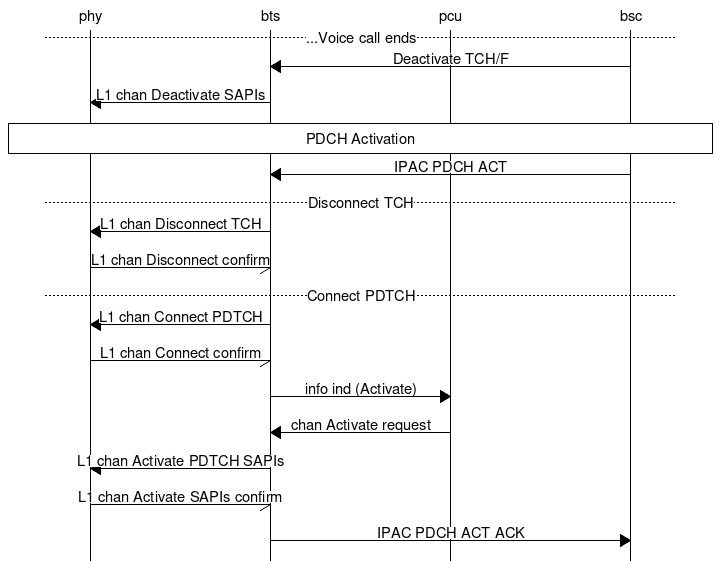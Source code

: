 msc {
	hscale = "1.2";
	phy,bts,pcu,bsc;

	---  		[ label = "...Voice call ends" ];
	bsc => bts	[ label = "Deactivate TCH/F" ];
	bts => phy	[ label = "L1 chan Deactivate SAPIs" ];

	phy box bsc	[ label = "PDCH Activation" ];
	bsc => bts	[ label = "IPAC PDCH ACT" ];
	---		[ label = "Disconnect TCH" ];
	bts => phy	[ label = "L1 chan Disconnect TCH" ];
	phy -> bts	[ label = "L1 chan Disconnect confirm" ];
	---		[ label = "Connect PDTCH" ];
	bts => phy	[ label = "L1 chan Connect PDTCH" ];
	phy -> bts	[ label = "L1 chan Connect confirm" ];
	bts => pcu	[ label = "info ind (Activate)" ];
	pcu => bts	[ label = "chan Activate request" ];
	bts => phy	[ label = "L1 chan Activate PDTCH SAPIs" ];
	phy -> bts	[ label = "L1 chan Activate SAPIs confirm" ];
	bts => bsc	[ label = "IPAC PDCH ACT ACK" ];
}
